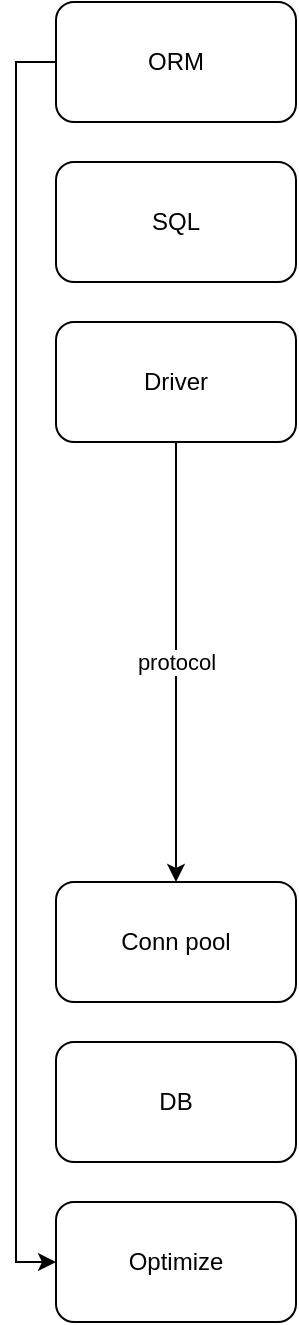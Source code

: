 <mxfile version="12.1.7" type="github" pages="1"><diagram id="bELQUc8gpsH4Cc1q1Dlh" name="Page-1"><mxGraphModel dx="946" dy="614" grid="1" gridSize="10" guides="1" tooltips="1" connect="1" arrows="1" fold="1" page="1" pageScale="1" pageWidth="827" pageHeight="1169" math="0" shadow="0"><root><mxCell id="0"/><mxCell id="1" parent="0"/><mxCell id="CzGhrWo0chcwF058oNk8-8" style="edgeStyle=orthogonalEdgeStyle;rounded=0;orthogonalLoop=1;jettySize=auto;html=1;exitX=0;exitY=0.5;exitDx=0;exitDy=0;entryX=0;entryY=0.5;entryDx=0;entryDy=0;" edge="1" parent="1" source="CzGhrWo0chcwF058oNk8-1" target="CzGhrWo0chcwF058oNk8-6"><mxGeometry relative="1" as="geometry"/></mxCell><mxCell id="CzGhrWo0chcwF058oNk8-1" value="ORM" style="rounded=1;whiteSpace=wrap;html=1;" vertex="1" parent="1"><mxGeometry x="320" y="40" width="120" height="60" as="geometry"/></mxCell><mxCell id="CzGhrWo0chcwF058oNk8-2" value="SQL" style="rounded=1;whiteSpace=wrap;html=1;" vertex="1" parent="1"><mxGeometry x="320" y="120" width="120" height="60" as="geometry"/></mxCell><mxCell id="CzGhrWo0chcwF058oNk8-7" value="protocol" style="edgeStyle=orthogonalEdgeStyle;rounded=0;orthogonalLoop=1;jettySize=auto;html=1;exitX=0.5;exitY=1;exitDx=0;exitDy=0;" edge="1" parent="1" source="CzGhrWo0chcwF058oNk8-3" target="CzGhrWo0chcwF058oNk8-4"><mxGeometry relative="1" as="geometry"/></mxCell><mxCell id="CzGhrWo0chcwF058oNk8-3" value="Driver" style="rounded=1;whiteSpace=wrap;html=1;" vertex="1" parent="1"><mxGeometry x="320" y="200" width="120" height="60" as="geometry"/></mxCell><mxCell id="CzGhrWo0chcwF058oNk8-4" value="Conn pool" style="rounded=1;whiteSpace=wrap;html=1;" vertex="1" parent="1"><mxGeometry x="320" y="480" width="120" height="60" as="geometry"/></mxCell><mxCell id="CzGhrWo0chcwF058oNk8-5" value="DB" style="rounded=1;whiteSpace=wrap;html=1;" vertex="1" parent="1"><mxGeometry x="320" y="560" width="120" height="60" as="geometry"/></mxCell><mxCell id="CzGhrWo0chcwF058oNk8-6" value="Optimize" style="rounded=1;whiteSpace=wrap;html=1;" vertex="1" parent="1"><mxGeometry x="320" y="640" width="120" height="60" as="geometry"/></mxCell></root></mxGraphModel></diagram></mxfile>